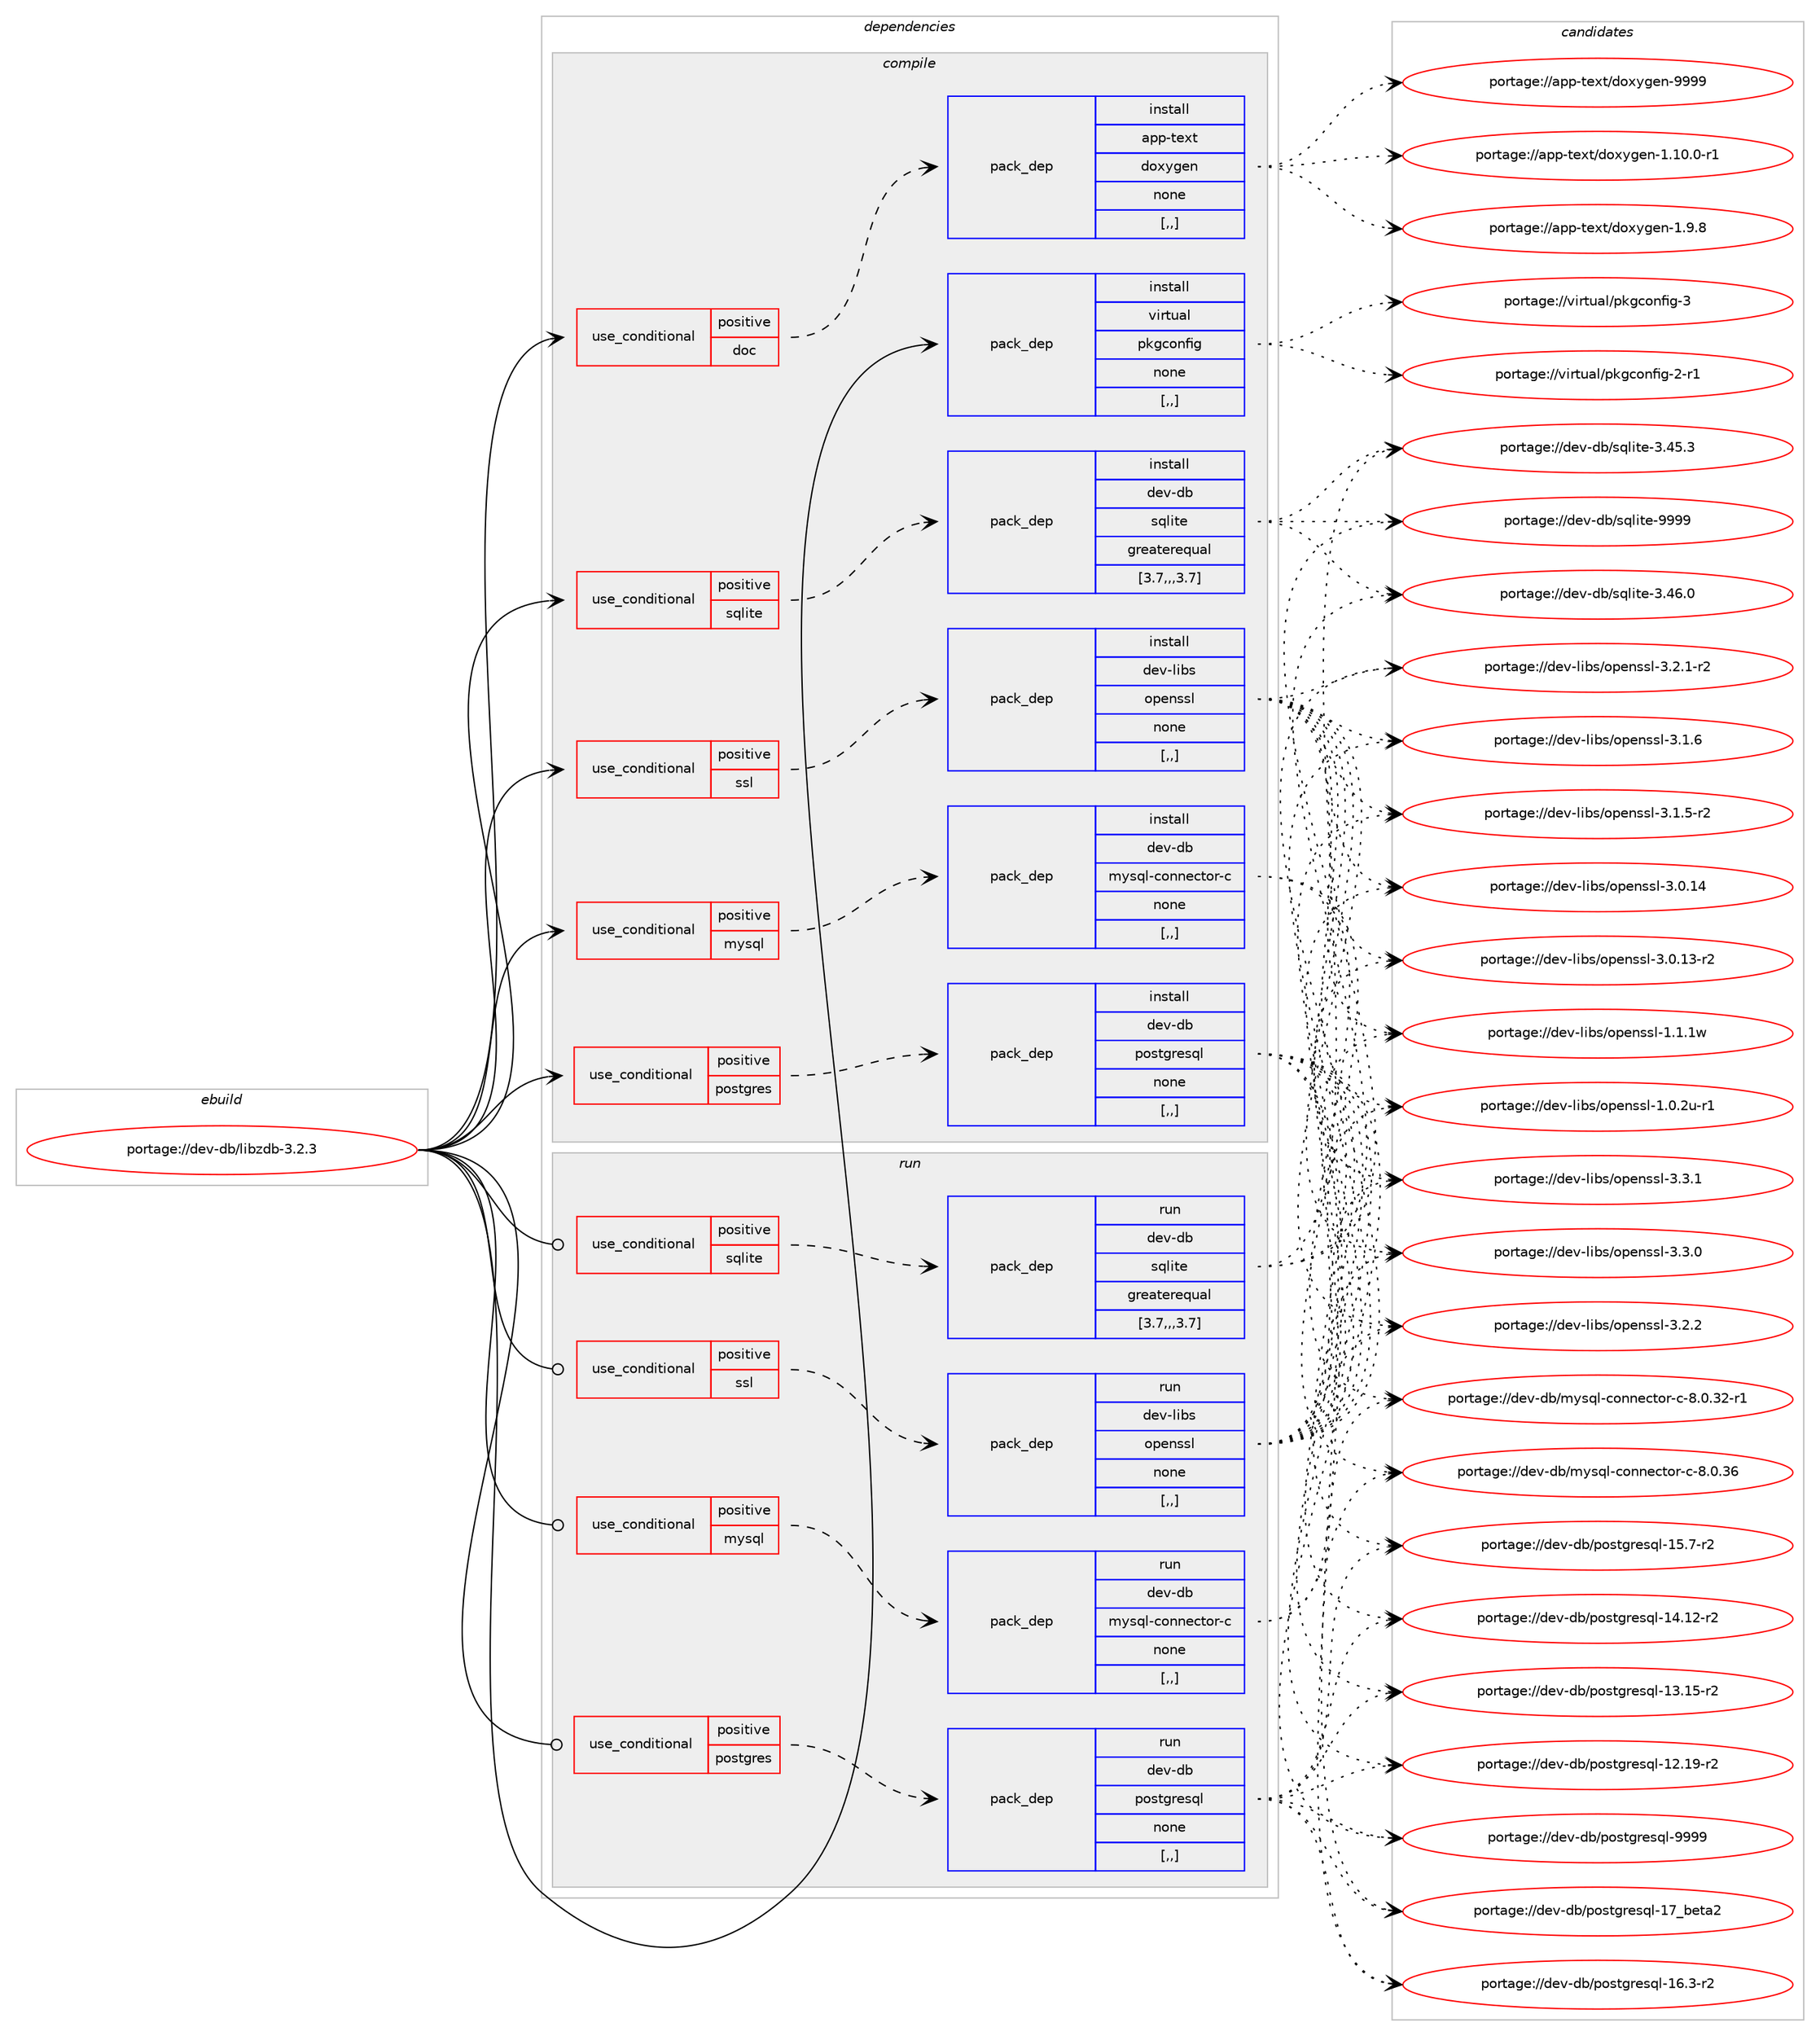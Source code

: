 digraph prolog {

# *************
# Graph options
# *************

newrank=true;
concentrate=true;
compound=true;
graph [rankdir=LR,fontname=Helvetica,fontsize=10,ranksep=1.5];#, ranksep=2.5, nodesep=0.2];
edge  [arrowhead=vee];
node  [fontname=Helvetica,fontsize=10];

# **********
# The ebuild
# **********

subgraph cluster_leftcol {
color=gray;
label=<<i>ebuild</i>>;
id [label="portage://dev-db/libzdb-3.2.3", color=red, width=4, href="../dev-db/libzdb-3.2.3.svg"];
}

# ****************
# The dependencies
# ****************

subgraph cluster_midcol {
color=gray;
label=<<i>dependencies</i>>;
subgraph cluster_compile {
fillcolor="#eeeeee";
style=filled;
label=<<i>compile</i>>;
subgraph cond17295 {
dependency66272 [label=<<TABLE BORDER="0" CELLBORDER="1" CELLSPACING="0" CELLPADDING="4"><TR><TD ROWSPAN="3" CELLPADDING="10">use_conditional</TD></TR><TR><TD>positive</TD></TR><TR><TD>doc</TD></TR></TABLE>>, shape=none, color=red];
subgraph pack48053 {
dependency66273 [label=<<TABLE BORDER="0" CELLBORDER="1" CELLSPACING="0" CELLPADDING="4" WIDTH="220"><TR><TD ROWSPAN="6" CELLPADDING="30">pack_dep</TD></TR><TR><TD WIDTH="110">install</TD></TR><TR><TD>app-text</TD></TR><TR><TD>doxygen</TD></TR><TR><TD>none</TD></TR><TR><TD>[,,]</TD></TR></TABLE>>, shape=none, color=blue];
}
dependency66272:e -> dependency66273:w [weight=20,style="dashed",arrowhead="vee"];
}
id:e -> dependency66272:w [weight=20,style="solid",arrowhead="vee"];
subgraph cond17296 {
dependency66274 [label=<<TABLE BORDER="0" CELLBORDER="1" CELLSPACING="0" CELLPADDING="4"><TR><TD ROWSPAN="3" CELLPADDING="10">use_conditional</TD></TR><TR><TD>positive</TD></TR><TR><TD>mysql</TD></TR></TABLE>>, shape=none, color=red];
subgraph pack48054 {
dependency66275 [label=<<TABLE BORDER="0" CELLBORDER="1" CELLSPACING="0" CELLPADDING="4" WIDTH="220"><TR><TD ROWSPAN="6" CELLPADDING="30">pack_dep</TD></TR><TR><TD WIDTH="110">install</TD></TR><TR><TD>dev-db</TD></TR><TR><TD>mysql-connector-c</TD></TR><TR><TD>none</TD></TR><TR><TD>[,,]</TD></TR></TABLE>>, shape=none, color=blue];
}
dependency66274:e -> dependency66275:w [weight=20,style="dashed",arrowhead="vee"];
}
id:e -> dependency66274:w [weight=20,style="solid",arrowhead="vee"];
subgraph cond17297 {
dependency66276 [label=<<TABLE BORDER="0" CELLBORDER="1" CELLSPACING="0" CELLPADDING="4"><TR><TD ROWSPAN="3" CELLPADDING="10">use_conditional</TD></TR><TR><TD>positive</TD></TR><TR><TD>postgres</TD></TR></TABLE>>, shape=none, color=red];
subgraph pack48055 {
dependency66277 [label=<<TABLE BORDER="0" CELLBORDER="1" CELLSPACING="0" CELLPADDING="4" WIDTH="220"><TR><TD ROWSPAN="6" CELLPADDING="30">pack_dep</TD></TR><TR><TD WIDTH="110">install</TD></TR><TR><TD>dev-db</TD></TR><TR><TD>postgresql</TD></TR><TR><TD>none</TD></TR><TR><TD>[,,]</TD></TR></TABLE>>, shape=none, color=blue];
}
dependency66276:e -> dependency66277:w [weight=20,style="dashed",arrowhead="vee"];
}
id:e -> dependency66276:w [weight=20,style="solid",arrowhead="vee"];
subgraph cond17298 {
dependency66278 [label=<<TABLE BORDER="0" CELLBORDER="1" CELLSPACING="0" CELLPADDING="4"><TR><TD ROWSPAN="3" CELLPADDING="10">use_conditional</TD></TR><TR><TD>positive</TD></TR><TR><TD>sqlite</TD></TR></TABLE>>, shape=none, color=red];
subgraph pack48056 {
dependency66279 [label=<<TABLE BORDER="0" CELLBORDER="1" CELLSPACING="0" CELLPADDING="4" WIDTH="220"><TR><TD ROWSPAN="6" CELLPADDING="30">pack_dep</TD></TR><TR><TD WIDTH="110">install</TD></TR><TR><TD>dev-db</TD></TR><TR><TD>sqlite</TD></TR><TR><TD>greaterequal</TD></TR><TR><TD>[3.7,,,3.7]</TD></TR></TABLE>>, shape=none, color=blue];
}
dependency66278:e -> dependency66279:w [weight=20,style="dashed",arrowhead="vee"];
}
id:e -> dependency66278:w [weight=20,style="solid",arrowhead="vee"];
subgraph cond17299 {
dependency66280 [label=<<TABLE BORDER="0" CELLBORDER="1" CELLSPACING="0" CELLPADDING="4"><TR><TD ROWSPAN="3" CELLPADDING="10">use_conditional</TD></TR><TR><TD>positive</TD></TR><TR><TD>ssl</TD></TR></TABLE>>, shape=none, color=red];
subgraph pack48057 {
dependency66281 [label=<<TABLE BORDER="0" CELLBORDER="1" CELLSPACING="0" CELLPADDING="4" WIDTH="220"><TR><TD ROWSPAN="6" CELLPADDING="30">pack_dep</TD></TR><TR><TD WIDTH="110">install</TD></TR><TR><TD>dev-libs</TD></TR><TR><TD>openssl</TD></TR><TR><TD>none</TD></TR><TR><TD>[,,]</TD></TR></TABLE>>, shape=none, color=blue];
}
dependency66280:e -> dependency66281:w [weight=20,style="dashed",arrowhead="vee"];
}
id:e -> dependency66280:w [weight=20,style="solid",arrowhead="vee"];
subgraph pack48058 {
dependency66282 [label=<<TABLE BORDER="0" CELLBORDER="1" CELLSPACING="0" CELLPADDING="4" WIDTH="220"><TR><TD ROWSPAN="6" CELLPADDING="30">pack_dep</TD></TR><TR><TD WIDTH="110">install</TD></TR><TR><TD>virtual</TD></TR><TR><TD>pkgconfig</TD></TR><TR><TD>none</TD></TR><TR><TD>[,,]</TD></TR></TABLE>>, shape=none, color=blue];
}
id:e -> dependency66282:w [weight=20,style="solid",arrowhead="vee"];
}
subgraph cluster_compileandrun {
fillcolor="#eeeeee";
style=filled;
label=<<i>compile and run</i>>;
}
subgraph cluster_run {
fillcolor="#eeeeee";
style=filled;
label=<<i>run</i>>;
subgraph cond17300 {
dependency66283 [label=<<TABLE BORDER="0" CELLBORDER="1" CELLSPACING="0" CELLPADDING="4"><TR><TD ROWSPAN="3" CELLPADDING="10">use_conditional</TD></TR><TR><TD>positive</TD></TR><TR><TD>mysql</TD></TR></TABLE>>, shape=none, color=red];
subgraph pack48059 {
dependency66284 [label=<<TABLE BORDER="0" CELLBORDER="1" CELLSPACING="0" CELLPADDING="4" WIDTH="220"><TR><TD ROWSPAN="6" CELLPADDING="30">pack_dep</TD></TR><TR><TD WIDTH="110">run</TD></TR><TR><TD>dev-db</TD></TR><TR><TD>mysql-connector-c</TD></TR><TR><TD>none</TD></TR><TR><TD>[,,]</TD></TR></TABLE>>, shape=none, color=blue];
}
dependency66283:e -> dependency66284:w [weight=20,style="dashed",arrowhead="vee"];
}
id:e -> dependency66283:w [weight=20,style="solid",arrowhead="odot"];
subgraph cond17301 {
dependency66285 [label=<<TABLE BORDER="0" CELLBORDER="1" CELLSPACING="0" CELLPADDING="4"><TR><TD ROWSPAN="3" CELLPADDING="10">use_conditional</TD></TR><TR><TD>positive</TD></TR><TR><TD>postgres</TD></TR></TABLE>>, shape=none, color=red];
subgraph pack48060 {
dependency66286 [label=<<TABLE BORDER="0" CELLBORDER="1" CELLSPACING="0" CELLPADDING="4" WIDTH="220"><TR><TD ROWSPAN="6" CELLPADDING="30">pack_dep</TD></TR><TR><TD WIDTH="110">run</TD></TR><TR><TD>dev-db</TD></TR><TR><TD>postgresql</TD></TR><TR><TD>none</TD></TR><TR><TD>[,,]</TD></TR></TABLE>>, shape=none, color=blue];
}
dependency66285:e -> dependency66286:w [weight=20,style="dashed",arrowhead="vee"];
}
id:e -> dependency66285:w [weight=20,style="solid",arrowhead="odot"];
subgraph cond17302 {
dependency66287 [label=<<TABLE BORDER="0" CELLBORDER="1" CELLSPACING="0" CELLPADDING="4"><TR><TD ROWSPAN="3" CELLPADDING="10">use_conditional</TD></TR><TR><TD>positive</TD></TR><TR><TD>sqlite</TD></TR></TABLE>>, shape=none, color=red];
subgraph pack48061 {
dependency66288 [label=<<TABLE BORDER="0" CELLBORDER="1" CELLSPACING="0" CELLPADDING="4" WIDTH="220"><TR><TD ROWSPAN="6" CELLPADDING="30">pack_dep</TD></TR><TR><TD WIDTH="110">run</TD></TR><TR><TD>dev-db</TD></TR><TR><TD>sqlite</TD></TR><TR><TD>greaterequal</TD></TR><TR><TD>[3.7,,,3.7]</TD></TR></TABLE>>, shape=none, color=blue];
}
dependency66287:e -> dependency66288:w [weight=20,style="dashed",arrowhead="vee"];
}
id:e -> dependency66287:w [weight=20,style="solid",arrowhead="odot"];
subgraph cond17303 {
dependency66289 [label=<<TABLE BORDER="0" CELLBORDER="1" CELLSPACING="0" CELLPADDING="4"><TR><TD ROWSPAN="3" CELLPADDING="10">use_conditional</TD></TR><TR><TD>positive</TD></TR><TR><TD>ssl</TD></TR></TABLE>>, shape=none, color=red];
subgraph pack48062 {
dependency66290 [label=<<TABLE BORDER="0" CELLBORDER="1" CELLSPACING="0" CELLPADDING="4" WIDTH="220"><TR><TD ROWSPAN="6" CELLPADDING="30">pack_dep</TD></TR><TR><TD WIDTH="110">run</TD></TR><TR><TD>dev-libs</TD></TR><TR><TD>openssl</TD></TR><TR><TD>none</TD></TR><TR><TD>[,,]</TD></TR></TABLE>>, shape=none, color=blue];
}
dependency66289:e -> dependency66290:w [weight=20,style="dashed",arrowhead="vee"];
}
id:e -> dependency66289:w [weight=20,style="solid",arrowhead="odot"];
}
}

# **************
# The candidates
# **************

subgraph cluster_choices {
rank=same;
color=gray;
label=<<i>candidates</i>>;

subgraph choice48053 {
color=black;
nodesep=1;
choice9711211245116101120116471001111201211031011104557575757 [label="portage://app-text/doxygen-9999", color=red, width=4,href="../app-text/doxygen-9999.svg"];
choice971121124511610112011647100111120121103101110454946494846484511449 [label="portage://app-text/doxygen-1.10.0-r1", color=red, width=4,href="../app-text/doxygen-1.10.0-r1.svg"];
choice971121124511610112011647100111120121103101110454946574656 [label="portage://app-text/doxygen-1.9.8", color=red, width=4,href="../app-text/doxygen-1.9.8.svg"];
dependency66273:e -> choice9711211245116101120116471001111201211031011104557575757:w [style=dotted,weight="100"];
dependency66273:e -> choice971121124511610112011647100111120121103101110454946494846484511449:w [style=dotted,weight="100"];
dependency66273:e -> choice971121124511610112011647100111120121103101110454946574656:w [style=dotted,weight="100"];
}
subgraph choice48054 {
color=black;
nodesep=1;
choice100101118451009847109121115113108459911111011010199116111114459945564648465154 [label="portage://dev-db/mysql-connector-c-8.0.36", color=red, width=4,href="../dev-db/mysql-connector-c-8.0.36.svg"];
choice1001011184510098471091211151131084599111110110101991161111144599455646484651504511449 [label="portage://dev-db/mysql-connector-c-8.0.32-r1", color=red, width=4,href="../dev-db/mysql-connector-c-8.0.32-r1.svg"];
dependency66275:e -> choice100101118451009847109121115113108459911111011010199116111114459945564648465154:w [style=dotted,weight="100"];
dependency66275:e -> choice1001011184510098471091211151131084599111110110101991161111144599455646484651504511449:w [style=dotted,weight="100"];
}
subgraph choice48055 {
color=black;
nodesep=1;
choice1001011184510098471121111151161031141011151131084557575757 [label="portage://dev-db/postgresql-9999", color=red, width=4,href="../dev-db/postgresql-9999.svg"];
choice10010111845100984711211111511610311410111511310845495595981011169750 [label="portage://dev-db/postgresql-17_beta2", color=red, width=4,href="../dev-db/postgresql-17_beta2.svg"];
choice10010111845100984711211111511610311410111511310845495446514511450 [label="portage://dev-db/postgresql-16.3-r2", color=red, width=4,href="../dev-db/postgresql-16.3-r2.svg"];
choice10010111845100984711211111511610311410111511310845495346554511450 [label="portage://dev-db/postgresql-15.7-r2", color=red, width=4,href="../dev-db/postgresql-15.7-r2.svg"];
choice1001011184510098471121111151161031141011151131084549524649504511450 [label="portage://dev-db/postgresql-14.12-r2", color=red, width=4,href="../dev-db/postgresql-14.12-r2.svg"];
choice1001011184510098471121111151161031141011151131084549514649534511450 [label="portage://dev-db/postgresql-13.15-r2", color=red, width=4,href="../dev-db/postgresql-13.15-r2.svg"];
choice1001011184510098471121111151161031141011151131084549504649574511450 [label="portage://dev-db/postgresql-12.19-r2", color=red, width=4,href="../dev-db/postgresql-12.19-r2.svg"];
dependency66277:e -> choice1001011184510098471121111151161031141011151131084557575757:w [style=dotted,weight="100"];
dependency66277:e -> choice10010111845100984711211111511610311410111511310845495595981011169750:w [style=dotted,weight="100"];
dependency66277:e -> choice10010111845100984711211111511610311410111511310845495446514511450:w [style=dotted,weight="100"];
dependency66277:e -> choice10010111845100984711211111511610311410111511310845495346554511450:w [style=dotted,weight="100"];
dependency66277:e -> choice1001011184510098471121111151161031141011151131084549524649504511450:w [style=dotted,weight="100"];
dependency66277:e -> choice1001011184510098471121111151161031141011151131084549514649534511450:w [style=dotted,weight="100"];
dependency66277:e -> choice1001011184510098471121111151161031141011151131084549504649574511450:w [style=dotted,weight="100"];
}
subgraph choice48056 {
color=black;
nodesep=1;
choice1001011184510098471151131081051161014557575757 [label="portage://dev-db/sqlite-9999", color=red, width=4,href="../dev-db/sqlite-9999.svg"];
choice10010111845100984711511310810511610145514652544648 [label="portage://dev-db/sqlite-3.46.0", color=red, width=4,href="../dev-db/sqlite-3.46.0.svg"];
choice10010111845100984711511310810511610145514652534651 [label="portage://dev-db/sqlite-3.45.3", color=red, width=4,href="../dev-db/sqlite-3.45.3.svg"];
dependency66279:e -> choice1001011184510098471151131081051161014557575757:w [style=dotted,weight="100"];
dependency66279:e -> choice10010111845100984711511310810511610145514652544648:w [style=dotted,weight="100"];
dependency66279:e -> choice10010111845100984711511310810511610145514652534651:w [style=dotted,weight="100"];
}
subgraph choice48057 {
color=black;
nodesep=1;
choice100101118451081059811547111112101110115115108455146514649 [label="portage://dev-libs/openssl-3.3.1", color=red, width=4,href="../dev-libs/openssl-3.3.1.svg"];
choice100101118451081059811547111112101110115115108455146514648 [label="portage://dev-libs/openssl-3.3.0", color=red, width=4,href="../dev-libs/openssl-3.3.0.svg"];
choice100101118451081059811547111112101110115115108455146504650 [label="portage://dev-libs/openssl-3.2.2", color=red, width=4,href="../dev-libs/openssl-3.2.2.svg"];
choice1001011184510810598115471111121011101151151084551465046494511450 [label="portage://dev-libs/openssl-3.2.1-r2", color=red, width=4,href="../dev-libs/openssl-3.2.1-r2.svg"];
choice100101118451081059811547111112101110115115108455146494654 [label="portage://dev-libs/openssl-3.1.6", color=red, width=4,href="../dev-libs/openssl-3.1.6.svg"];
choice1001011184510810598115471111121011101151151084551464946534511450 [label="portage://dev-libs/openssl-3.1.5-r2", color=red, width=4,href="../dev-libs/openssl-3.1.5-r2.svg"];
choice10010111845108105981154711111210111011511510845514648464952 [label="portage://dev-libs/openssl-3.0.14", color=red, width=4,href="../dev-libs/openssl-3.0.14.svg"];
choice100101118451081059811547111112101110115115108455146484649514511450 [label="portage://dev-libs/openssl-3.0.13-r2", color=red, width=4,href="../dev-libs/openssl-3.0.13-r2.svg"];
choice100101118451081059811547111112101110115115108454946494649119 [label="portage://dev-libs/openssl-1.1.1w", color=red, width=4,href="../dev-libs/openssl-1.1.1w.svg"];
choice1001011184510810598115471111121011101151151084549464846501174511449 [label="portage://dev-libs/openssl-1.0.2u-r1", color=red, width=4,href="../dev-libs/openssl-1.0.2u-r1.svg"];
dependency66281:e -> choice100101118451081059811547111112101110115115108455146514649:w [style=dotted,weight="100"];
dependency66281:e -> choice100101118451081059811547111112101110115115108455146514648:w [style=dotted,weight="100"];
dependency66281:e -> choice100101118451081059811547111112101110115115108455146504650:w [style=dotted,weight="100"];
dependency66281:e -> choice1001011184510810598115471111121011101151151084551465046494511450:w [style=dotted,weight="100"];
dependency66281:e -> choice100101118451081059811547111112101110115115108455146494654:w [style=dotted,weight="100"];
dependency66281:e -> choice1001011184510810598115471111121011101151151084551464946534511450:w [style=dotted,weight="100"];
dependency66281:e -> choice10010111845108105981154711111210111011511510845514648464952:w [style=dotted,weight="100"];
dependency66281:e -> choice100101118451081059811547111112101110115115108455146484649514511450:w [style=dotted,weight="100"];
dependency66281:e -> choice100101118451081059811547111112101110115115108454946494649119:w [style=dotted,weight="100"];
dependency66281:e -> choice1001011184510810598115471111121011101151151084549464846501174511449:w [style=dotted,weight="100"];
}
subgraph choice48058 {
color=black;
nodesep=1;
choice1181051141161179710847112107103991111101021051034551 [label="portage://virtual/pkgconfig-3", color=red, width=4,href="../virtual/pkgconfig-3.svg"];
choice11810511411611797108471121071039911111010210510345504511449 [label="portage://virtual/pkgconfig-2-r1", color=red, width=4,href="../virtual/pkgconfig-2-r1.svg"];
dependency66282:e -> choice1181051141161179710847112107103991111101021051034551:w [style=dotted,weight="100"];
dependency66282:e -> choice11810511411611797108471121071039911111010210510345504511449:w [style=dotted,weight="100"];
}
subgraph choice48059 {
color=black;
nodesep=1;
choice100101118451009847109121115113108459911111011010199116111114459945564648465154 [label="portage://dev-db/mysql-connector-c-8.0.36", color=red, width=4,href="../dev-db/mysql-connector-c-8.0.36.svg"];
choice1001011184510098471091211151131084599111110110101991161111144599455646484651504511449 [label="portage://dev-db/mysql-connector-c-8.0.32-r1", color=red, width=4,href="../dev-db/mysql-connector-c-8.0.32-r1.svg"];
dependency66284:e -> choice100101118451009847109121115113108459911111011010199116111114459945564648465154:w [style=dotted,weight="100"];
dependency66284:e -> choice1001011184510098471091211151131084599111110110101991161111144599455646484651504511449:w [style=dotted,weight="100"];
}
subgraph choice48060 {
color=black;
nodesep=1;
choice1001011184510098471121111151161031141011151131084557575757 [label="portage://dev-db/postgresql-9999", color=red, width=4,href="../dev-db/postgresql-9999.svg"];
choice10010111845100984711211111511610311410111511310845495595981011169750 [label="portage://dev-db/postgresql-17_beta2", color=red, width=4,href="../dev-db/postgresql-17_beta2.svg"];
choice10010111845100984711211111511610311410111511310845495446514511450 [label="portage://dev-db/postgresql-16.3-r2", color=red, width=4,href="../dev-db/postgresql-16.3-r2.svg"];
choice10010111845100984711211111511610311410111511310845495346554511450 [label="portage://dev-db/postgresql-15.7-r2", color=red, width=4,href="../dev-db/postgresql-15.7-r2.svg"];
choice1001011184510098471121111151161031141011151131084549524649504511450 [label="portage://dev-db/postgresql-14.12-r2", color=red, width=4,href="../dev-db/postgresql-14.12-r2.svg"];
choice1001011184510098471121111151161031141011151131084549514649534511450 [label="portage://dev-db/postgresql-13.15-r2", color=red, width=4,href="../dev-db/postgresql-13.15-r2.svg"];
choice1001011184510098471121111151161031141011151131084549504649574511450 [label="portage://dev-db/postgresql-12.19-r2", color=red, width=4,href="../dev-db/postgresql-12.19-r2.svg"];
dependency66286:e -> choice1001011184510098471121111151161031141011151131084557575757:w [style=dotted,weight="100"];
dependency66286:e -> choice10010111845100984711211111511610311410111511310845495595981011169750:w [style=dotted,weight="100"];
dependency66286:e -> choice10010111845100984711211111511610311410111511310845495446514511450:w [style=dotted,weight="100"];
dependency66286:e -> choice10010111845100984711211111511610311410111511310845495346554511450:w [style=dotted,weight="100"];
dependency66286:e -> choice1001011184510098471121111151161031141011151131084549524649504511450:w [style=dotted,weight="100"];
dependency66286:e -> choice1001011184510098471121111151161031141011151131084549514649534511450:w [style=dotted,weight="100"];
dependency66286:e -> choice1001011184510098471121111151161031141011151131084549504649574511450:w [style=dotted,weight="100"];
}
subgraph choice48061 {
color=black;
nodesep=1;
choice1001011184510098471151131081051161014557575757 [label="portage://dev-db/sqlite-9999", color=red, width=4,href="../dev-db/sqlite-9999.svg"];
choice10010111845100984711511310810511610145514652544648 [label="portage://dev-db/sqlite-3.46.0", color=red, width=4,href="../dev-db/sqlite-3.46.0.svg"];
choice10010111845100984711511310810511610145514652534651 [label="portage://dev-db/sqlite-3.45.3", color=red, width=4,href="../dev-db/sqlite-3.45.3.svg"];
dependency66288:e -> choice1001011184510098471151131081051161014557575757:w [style=dotted,weight="100"];
dependency66288:e -> choice10010111845100984711511310810511610145514652544648:w [style=dotted,weight="100"];
dependency66288:e -> choice10010111845100984711511310810511610145514652534651:w [style=dotted,weight="100"];
}
subgraph choice48062 {
color=black;
nodesep=1;
choice100101118451081059811547111112101110115115108455146514649 [label="portage://dev-libs/openssl-3.3.1", color=red, width=4,href="../dev-libs/openssl-3.3.1.svg"];
choice100101118451081059811547111112101110115115108455146514648 [label="portage://dev-libs/openssl-3.3.0", color=red, width=4,href="../dev-libs/openssl-3.3.0.svg"];
choice100101118451081059811547111112101110115115108455146504650 [label="portage://dev-libs/openssl-3.2.2", color=red, width=4,href="../dev-libs/openssl-3.2.2.svg"];
choice1001011184510810598115471111121011101151151084551465046494511450 [label="portage://dev-libs/openssl-3.2.1-r2", color=red, width=4,href="../dev-libs/openssl-3.2.1-r2.svg"];
choice100101118451081059811547111112101110115115108455146494654 [label="portage://dev-libs/openssl-3.1.6", color=red, width=4,href="../dev-libs/openssl-3.1.6.svg"];
choice1001011184510810598115471111121011101151151084551464946534511450 [label="portage://dev-libs/openssl-3.1.5-r2", color=red, width=4,href="../dev-libs/openssl-3.1.5-r2.svg"];
choice10010111845108105981154711111210111011511510845514648464952 [label="portage://dev-libs/openssl-3.0.14", color=red, width=4,href="../dev-libs/openssl-3.0.14.svg"];
choice100101118451081059811547111112101110115115108455146484649514511450 [label="portage://dev-libs/openssl-3.0.13-r2", color=red, width=4,href="../dev-libs/openssl-3.0.13-r2.svg"];
choice100101118451081059811547111112101110115115108454946494649119 [label="portage://dev-libs/openssl-1.1.1w", color=red, width=4,href="../dev-libs/openssl-1.1.1w.svg"];
choice1001011184510810598115471111121011101151151084549464846501174511449 [label="portage://dev-libs/openssl-1.0.2u-r1", color=red, width=4,href="../dev-libs/openssl-1.0.2u-r1.svg"];
dependency66290:e -> choice100101118451081059811547111112101110115115108455146514649:w [style=dotted,weight="100"];
dependency66290:e -> choice100101118451081059811547111112101110115115108455146514648:w [style=dotted,weight="100"];
dependency66290:e -> choice100101118451081059811547111112101110115115108455146504650:w [style=dotted,weight="100"];
dependency66290:e -> choice1001011184510810598115471111121011101151151084551465046494511450:w [style=dotted,weight="100"];
dependency66290:e -> choice100101118451081059811547111112101110115115108455146494654:w [style=dotted,weight="100"];
dependency66290:e -> choice1001011184510810598115471111121011101151151084551464946534511450:w [style=dotted,weight="100"];
dependency66290:e -> choice10010111845108105981154711111210111011511510845514648464952:w [style=dotted,weight="100"];
dependency66290:e -> choice100101118451081059811547111112101110115115108455146484649514511450:w [style=dotted,weight="100"];
dependency66290:e -> choice100101118451081059811547111112101110115115108454946494649119:w [style=dotted,weight="100"];
dependency66290:e -> choice1001011184510810598115471111121011101151151084549464846501174511449:w [style=dotted,weight="100"];
}
}

}
